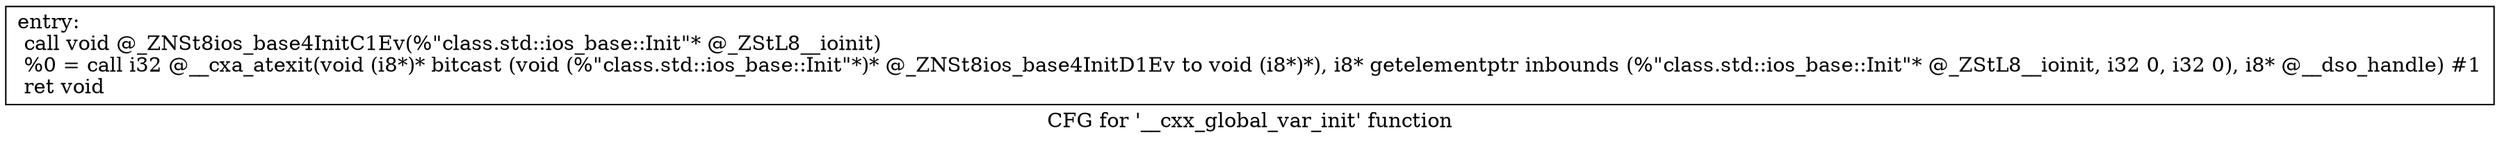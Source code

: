 digraph "CFG for '__cxx_global_var_init' function" {
	label="CFG for '__cxx_global_var_init' function";

	Node0x1210bc0 [shape=record,label="{entry:\l  call void @_ZNSt8ios_base4InitC1Ev(%\"class.std::ios_base::Init\"* @_ZStL8__ioinit)\l  %0 = call i32 @__cxa_atexit(void (i8*)* bitcast (void (%\"class.std::ios_base::Init\"*)* @_ZNSt8ios_base4InitD1Ev to void (i8*)*), i8* getelementptr inbounds (%\"class.std::ios_base::Init\"* @_ZStL8__ioinit, i32 0, i32 0), i8* @__dso_handle) #1\l  ret void\l}"];
}
